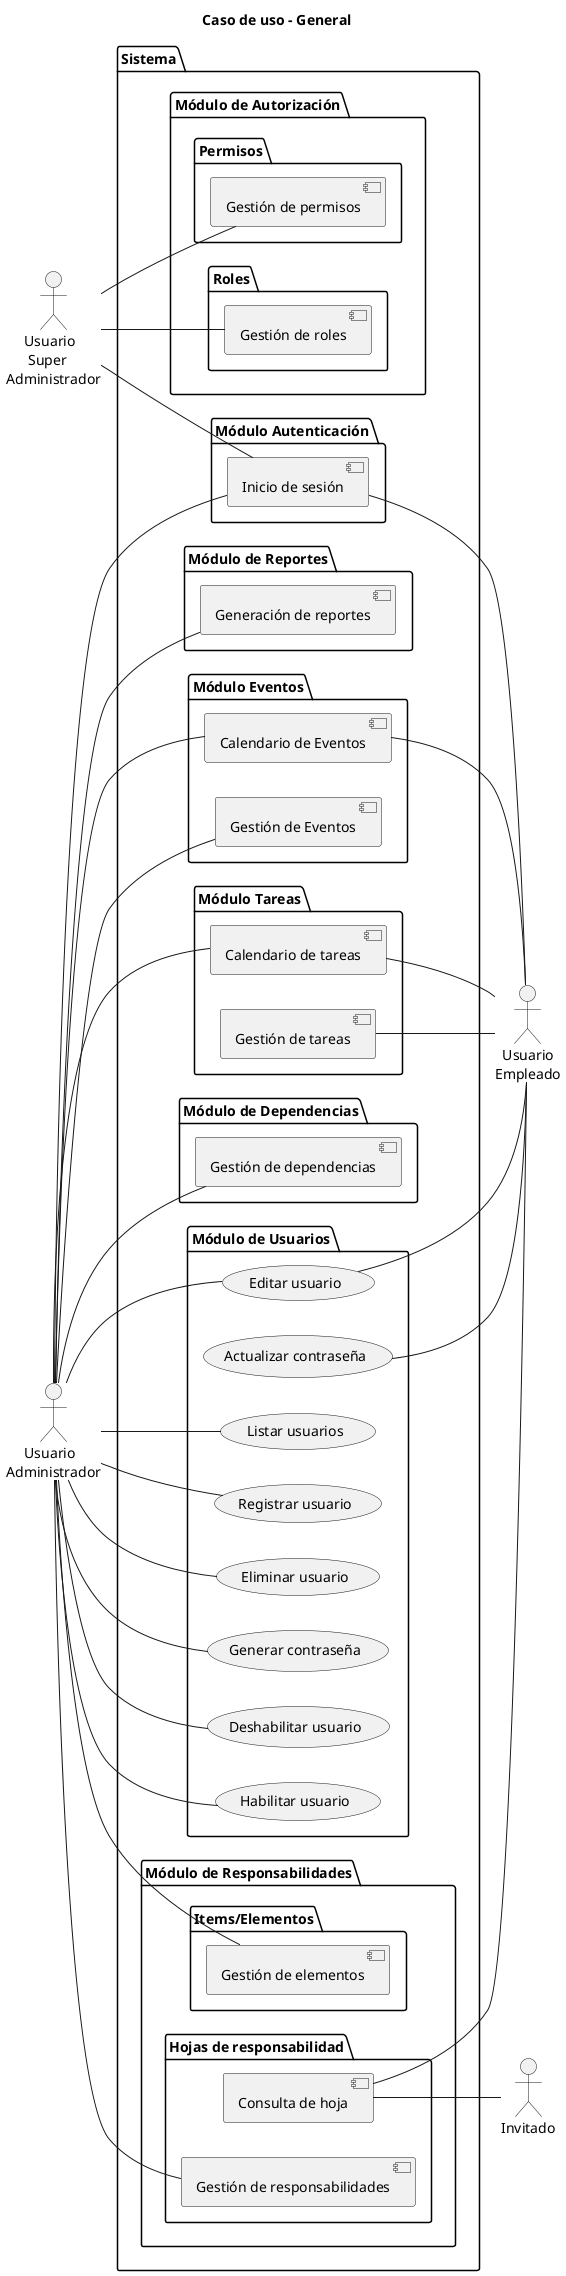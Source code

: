 @startuml "CU - 1 - Caso de uso general"

left to right direction

/'======== Título ========'/
title "Caso de uso - General"

/' === Sección de actores === '/
actor "     Usuario\n      Super\nAdministrador" as sadmin
actor "     Usuario\nAdministrador" as admin
actor "  Usuario\nEmpleado" as employee
actor "Invitado" as guest

/' === Sección de elementos === '/
package "Sistema" {
    package "Módulo de Autorización" {
        package "Permisos" {
            component "Gestión de permisos" as permission_management
        }

        package "Roles" {
            component "Gestión de roles" as role_management
        }
    }

    package "Módulo de Dependencias" {
        component "Gestión de dependencias" as dependency_management
    }

    package "Módulo de Usuarios" {
        usecase "Listar usuarios" as user_list
        usecase "Registrar usuario" as user_create
        usecase "Editar usuario" as user_edit
        usecase "Eliminar usuario" as user_delete
        usecase "Generar contraseña" as user_generate_pass
        usecase "Actualizar contraseña" as user_change_pass
        usecase "Deshabilitar usuario" as user_off
        usecase "Habilitar usuario" as user_on
    }

    package "Módulo Autenticación" {
        component "Inicio de sesión" as login
    }

    package "Módulo de Reportes" {
        component "Generación de reportes" as report_management
    }

    package "Módulo Eventos" {
        component "Gestión de Eventos" as event_management
        component "Calendario de Eventos" as event_calendar
    }

    package "Módulo Tareas" {
        component "Gestión de tareas" as task_management
        component "Calendario de tareas" as task_calendar
    }

    package "Módulo de Responsabilidades" {
        package "Items/Elementos" {
            component "Gestión de elementos" as item_management
        }

        package "Hojas de responsabilidad" {
            component "Gestión de responsabilidades" as sheet_management
            component "Consulta de hoja" as sheet_view
        }
    }
}

/' === Sección de relaciones === '/
sadmin -- permission_management
sadmin -- role_management
sadmin -- login

admin -- dependency_management
admin -- user_create
admin -- user_edit
admin -- user_delete
admin -- user_generate_pass
admin -- user_list
admin -- user_off
admin -- user_on
admin -- login
admin -- report_management
admin -- event_management
admin -- item_management
admin -- sheet_management
admin -- event_calendar
admin -- task_calendar

employee -up- login
employee -up- user_change_pass
employee -up- user_edit
employee -up- task_management
employee -up- task_calendar
employee -up- event_calendar
employee -up- sheet_view

guest -up- sheet_view

@enduml
